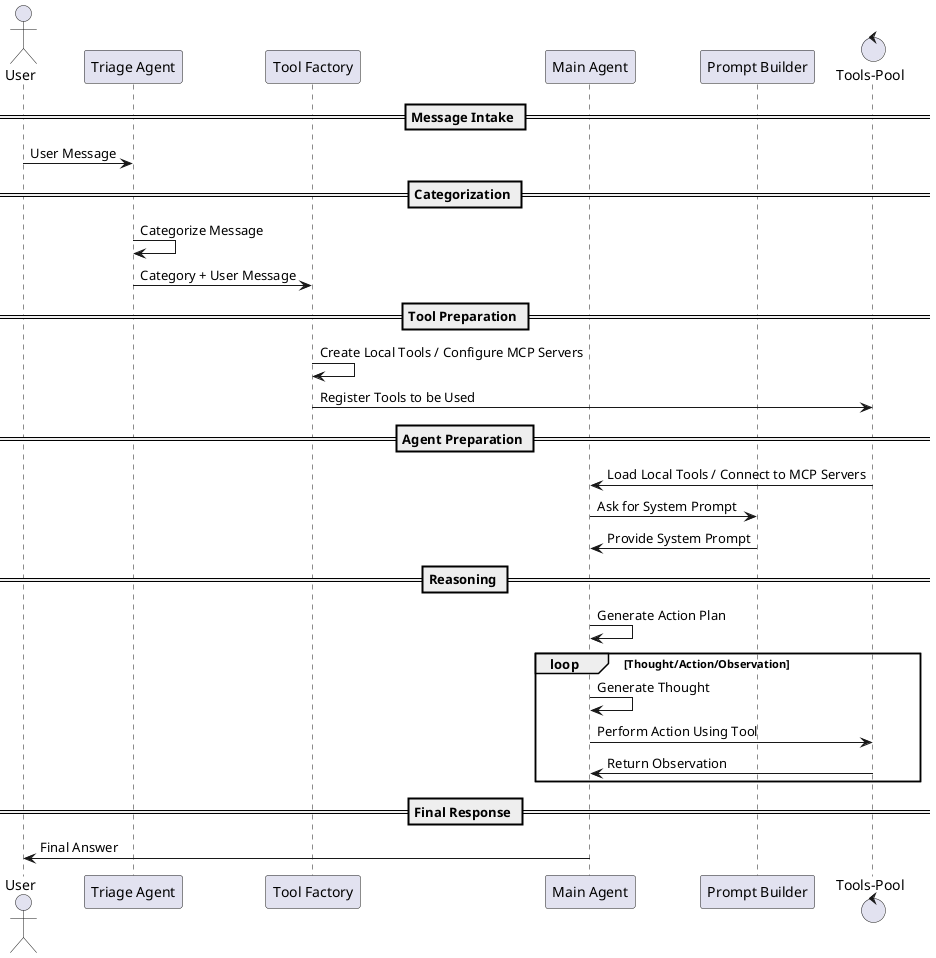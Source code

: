 @startuml AgenticPipeline

actor User

participant "Triage Agent" as Triage
participant "Tool Factory" as Factory
participant "Main Agent" as ReAct
participant "Prompt Builder" as Builder
control "Tools-Pool" as Tools

== Message Intake ==
User -> Triage: User Message

== Categorization ==
Triage -> Triage: Categorize Message
Triage -> Factory: Category + User Message

== Tool Preparation ==
Factory -> Factory: Create Local Tools / Configure MCP Servers
Factory -> Tools: Register Tools to be Used

== Agent Preparation ==
Tools -> ReAct: Load Local Tools / Connect to MCP Servers
ReAct -> Builder: Ask for System Prompt
Builder -> ReAct: Provide System Prompt

== Reasoning ==
ReAct -> ReAct: Generate Action Plan

loop Thought/Action/Observation
    ReAct -> ReAct: Generate Thought
    ReAct -> Tools: Perform Action Using Tool
    Tools -> ReAct: Return Observation
end

== Final Response ==
ReAct -> User: Final Answer

@enduml
